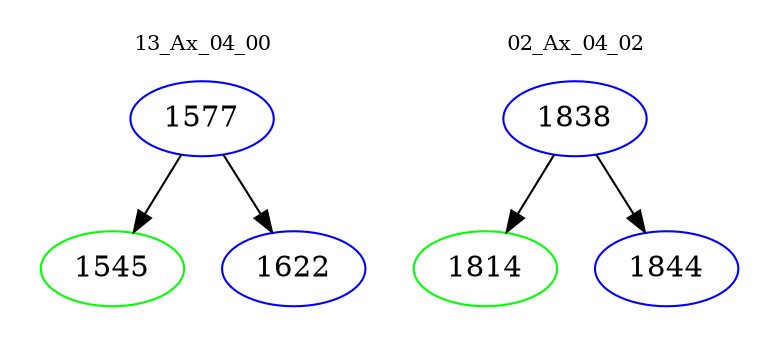digraph{
subgraph cluster_0 {
color = white
label = "13_Ax_04_00";
fontsize=10;
T0_1577 [label="1577", color="blue"]
T0_1577 -> T0_1545 [color="black"]
T0_1545 [label="1545", color="green"]
T0_1577 -> T0_1622 [color="black"]
T0_1622 [label="1622", color="blue"]
}
subgraph cluster_1 {
color = white
label = "02_Ax_04_02";
fontsize=10;
T1_1838 [label="1838", color="blue"]
T1_1838 -> T1_1814 [color="black"]
T1_1814 [label="1814", color="green"]
T1_1838 -> T1_1844 [color="black"]
T1_1844 [label="1844", color="blue"]
}
}
